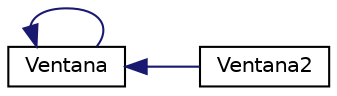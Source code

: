 digraph "Representación gráfica de la clase"
{
  edge [fontname="Helvetica",fontsize="10",labelfontname="Helvetica",labelfontsize="10"];
  node [fontname="Helvetica",fontsize="10",shape=record];
  rankdir="LR";
  Node0 [label="QMainWindow",height=0.2,width=0.4,color="grey75", fillcolor="white", style="filled"];
  Node0 -> Node0 [dir="back",color="midnightblue",fontsize="10",style="solid",fontname="Helvetica"];
  Node0 [label="Ventana",height=0.2,width=0.4,color="black", fillcolor="white", style="filled",URL="$classVentana.html",tooltip="Clase Ventana, presenta las peliculas en pantalla. "];
  Node0 -> Node2 [dir="back",color="midnightblue",fontsize="10",style="solid",fontname="Helvetica"];
  Node2 [label="Ventana2",height=0.2,width=0.4,color="black", fillcolor="white", style="filled",URL="$classVentana2.html",tooltip="Ventana2 encargada de presentar información de las peliculas junto a un link a su trailer..."];
}
